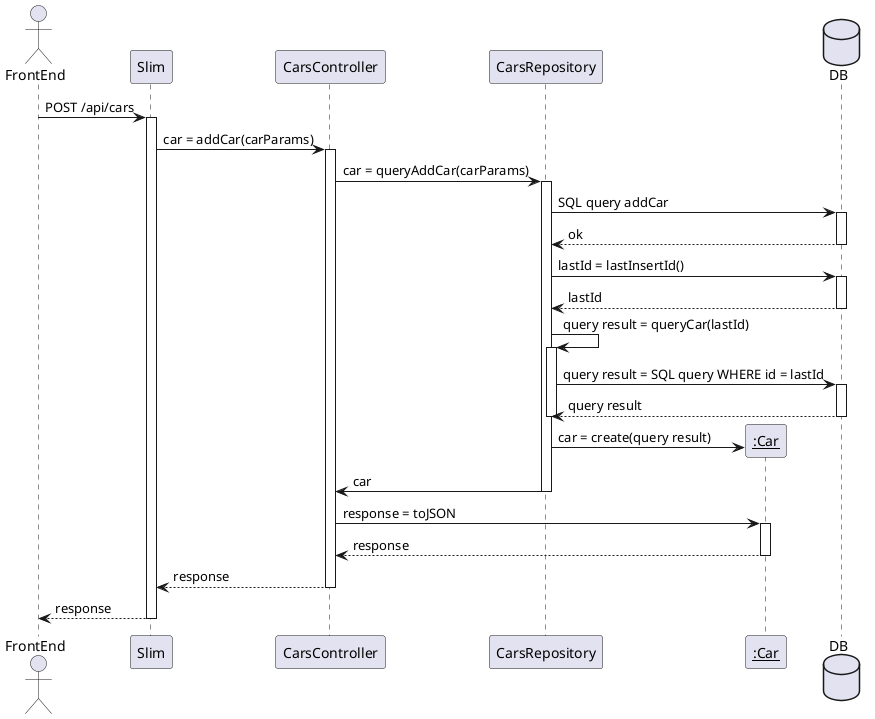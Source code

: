 http://www.plantuml.com/plantuml/uml/bLDDR_8m3BxdLrYSu82u8p6nCQPjcWQZhxHZvJKvH4kJBaadyU_dhYLg3HrwBmZ7puSVgrw7Y3xMfH5OHEVXmJiRjrQAYfvreIkq4JAZoy731dtO4D0xOvG_QnrKvO8ckUEWDSdp9RNpV08O6g2G6F43WuBxEo5ErZ2_-NM49UntsJzOOAKN1Sas8-flZAeTgFaXB1k6M8I55Q2Kr9bIiKUFPPWbEXz_M98a2v4alshbZxUZkZpxi2HTYabQsTjBgzIDcFZK5eIONnh0VGgfUi0nSOCXFabOjNziK9xAwUowH-9UzU6yBenNeJRnjALcHQtUV-w7o_NMzVwuFMn1ftJoUYecnx99DJPQuLNtUda1wPDeWTE-oOnHnhxHF-mPF7cIGULiK6GStNEsUntibcY4vMvz7hCyyqcNTud1PBlx8qewN4xh7UjQMLcNvWS0

@startuml
actor FrontEnd
participant Slim
participant CarsController
participant CarsRepository
participant "__:Car__" as Car
database DB

FrontEnd -> Slim : POST /api/cars
activate Slim
Slim -> CarsController : car = addCar(carParams)
activate CarsController
CarsController -> CarsRepository : car = queryAddCar(carParams)
activate CarsRepository
CarsRepository -> DB : SQL query addCar
activate DB
DB --> CarsRepository : ok
deactivate DB
CarsRepository -> DB : lastId = lastInsertId()
activate DB
DB --> CarsRepository : lastId
deactivate DB
CarsRepository -> CarsRepository : query result = queryCar(lastId)
activate CarsRepository
CarsRepository -> DB : query result = SQL query WHERE id = lastId
activate DB
DB --> CarsRepository : query result
deactivate DB
deactivate CarsRepository
create Car
CarsRepository -> Car : car = create(query result)
CarsRepository -> CarsController : car
deactivate CarsRepository
CarsController -> Car : response = toJSON
activate Car
Car --> CarsController : response
deactivate Car
CarsController --> Slim : response
deactivate CarsController
Slim --> FrontEnd : response
deactivate Slim
@enduml